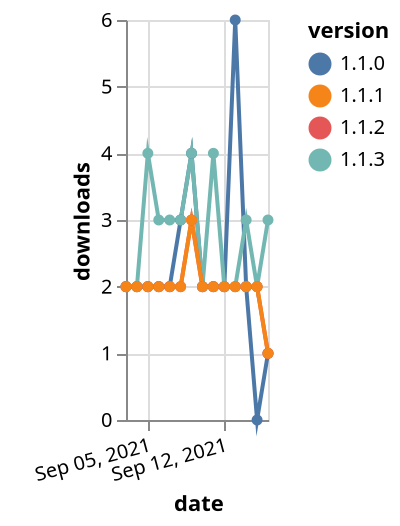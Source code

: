 {"$schema": "https://vega.github.io/schema/vega-lite/v5.json", "description": "A simple bar chart with embedded data.", "data": {"values": [{"date": "2021-09-03", "total": 1517, "delta": 2, "version": "1.1.0"}, {"date": "2021-09-04", "total": 1519, "delta": 2, "version": "1.1.0"}, {"date": "2021-09-05", "total": 1521, "delta": 2, "version": "1.1.0"}, {"date": "2021-09-06", "total": 1523, "delta": 2, "version": "1.1.0"}, {"date": "2021-09-07", "total": 1525, "delta": 2, "version": "1.1.0"}, {"date": "2021-09-08", "total": 1528, "delta": 3, "version": "1.1.0"}, {"date": "2021-09-09", "total": 1532, "delta": 4, "version": "1.1.0"}, {"date": "2021-09-10", "total": 1534, "delta": 2, "version": "1.1.0"}, {"date": "2021-09-11", "total": 1536, "delta": 2, "version": "1.1.0"}, {"date": "2021-09-12", "total": 1538, "delta": 2, "version": "1.1.0"}, {"date": "2021-09-13", "total": 1544, "delta": 6, "version": "1.1.0"}, {"date": "2021-09-14", "total": 1546, "delta": 2, "version": "1.1.0"}, {"date": "2021-09-15", "total": 1546, "delta": 0, "version": "1.1.0"}, {"date": "2021-09-16", "total": 1547, "delta": 1, "version": "1.1.0"}, {"date": "2021-09-03", "total": 1132, "delta": 2, "version": "1.1.3"}, {"date": "2021-09-04", "total": 1134, "delta": 2, "version": "1.1.3"}, {"date": "2021-09-05", "total": 1138, "delta": 4, "version": "1.1.3"}, {"date": "2021-09-06", "total": 1141, "delta": 3, "version": "1.1.3"}, {"date": "2021-09-07", "total": 1144, "delta": 3, "version": "1.1.3"}, {"date": "2021-09-08", "total": 1147, "delta": 3, "version": "1.1.3"}, {"date": "2021-09-09", "total": 1151, "delta": 4, "version": "1.1.3"}, {"date": "2021-09-10", "total": 1153, "delta": 2, "version": "1.1.3"}, {"date": "2021-09-11", "total": 1157, "delta": 4, "version": "1.1.3"}, {"date": "2021-09-12", "total": 1159, "delta": 2, "version": "1.1.3"}, {"date": "2021-09-13", "total": 1161, "delta": 2, "version": "1.1.3"}, {"date": "2021-09-14", "total": 1164, "delta": 3, "version": "1.1.3"}, {"date": "2021-09-15", "total": 1166, "delta": 2, "version": "1.1.3"}, {"date": "2021-09-16", "total": 1169, "delta": 3, "version": "1.1.3"}, {"date": "2021-09-03", "total": 1009, "delta": 2, "version": "1.1.2"}, {"date": "2021-09-04", "total": 1011, "delta": 2, "version": "1.1.2"}, {"date": "2021-09-05", "total": 1013, "delta": 2, "version": "1.1.2"}, {"date": "2021-09-06", "total": 1015, "delta": 2, "version": "1.1.2"}, {"date": "2021-09-07", "total": 1017, "delta": 2, "version": "1.1.2"}, {"date": "2021-09-08", "total": 1019, "delta": 2, "version": "1.1.2"}, {"date": "2021-09-09", "total": 1022, "delta": 3, "version": "1.1.2"}, {"date": "2021-09-10", "total": 1024, "delta": 2, "version": "1.1.2"}, {"date": "2021-09-11", "total": 1026, "delta": 2, "version": "1.1.2"}, {"date": "2021-09-12", "total": 1028, "delta": 2, "version": "1.1.2"}, {"date": "2021-09-13", "total": 1030, "delta": 2, "version": "1.1.2"}, {"date": "2021-09-14", "total": 1032, "delta": 2, "version": "1.1.2"}, {"date": "2021-09-15", "total": 1034, "delta": 2, "version": "1.1.2"}, {"date": "2021-09-16", "total": 1035, "delta": 1, "version": "1.1.2"}, {"date": "2021-09-03", "total": 1014, "delta": 2, "version": "1.1.1"}, {"date": "2021-09-04", "total": 1016, "delta": 2, "version": "1.1.1"}, {"date": "2021-09-05", "total": 1018, "delta": 2, "version": "1.1.1"}, {"date": "2021-09-06", "total": 1020, "delta": 2, "version": "1.1.1"}, {"date": "2021-09-07", "total": 1022, "delta": 2, "version": "1.1.1"}, {"date": "2021-09-08", "total": 1024, "delta": 2, "version": "1.1.1"}, {"date": "2021-09-09", "total": 1027, "delta": 3, "version": "1.1.1"}, {"date": "2021-09-10", "total": 1029, "delta": 2, "version": "1.1.1"}, {"date": "2021-09-11", "total": 1031, "delta": 2, "version": "1.1.1"}, {"date": "2021-09-12", "total": 1033, "delta": 2, "version": "1.1.1"}, {"date": "2021-09-13", "total": 1035, "delta": 2, "version": "1.1.1"}, {"date": "2021-09-14", "total": 1037, "delta": 2, "version": "1.1.1"}, {"date": "2021-09-15", "total": 1039, "delta": 2, "version": "1.1.1"}, {"date": "2021-09-16", "total": 1040, "delta": 1, "version": "1.1.1"}]}, "width": "container", "mark": {"type": "line", "point": {"filled": true}}, "encoding": {"x": {"field": "date", "type": "temporal", "timeUnit": "yearmonthdate", "title": "date", "axis": {"labelAngle": -15}}, "y": {"field": "delta", "type": "quantitative", "title": "downloads"}, "color": {"field": "version", "type": "nominal"}, "tooltip": {"field": "delta"}}}
